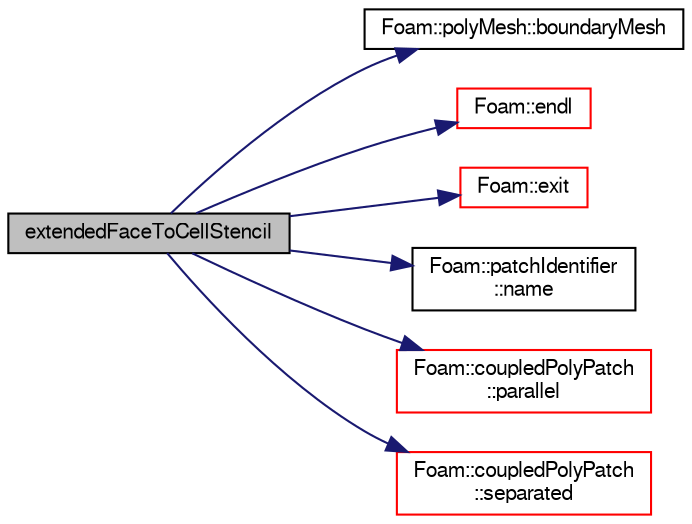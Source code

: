 digraph "extendedFaceToCellStencil"
{
  bgcolor="transparent";
  edge [fontname="FreeSans",fontsize="10",labelfontname="FreeSans",labelfontsize="10"];
  node [fontname="FreeSans",fontsize="10",shape=record];
  rankdir="LR";
  Node0 [label="extendedFaceToCellStencil",height=0.2,width=0.4,color="black", fillcolor="grey75", style="filled", fontcolor="black"];
  Node0 -> Node1 [color="midnightblue",fontsize="10",style="solid",fontname="FreeSans"];
  Node1 [label="Foam::polyMesh::boundaryMesh",height=0.2,width=0.4,color="black",URL="$a27410.html#a9f2b68c134340291eda6197f47f25484",tooltip="Return boundary mesh. "];
  Node0 -> Node2 [color="midnightblue",fontsize="10",style="solid",fontname="FreeSans"];
  Node2 [label="Foam::endl",height=0.2,width=0.4,color="red",URL="$a21124.html#a2db8fe02a0d3909e9351bb4275b23ce4",tooltip="Add newline and flush stream. "];
  Node0 -> Node4 [color="midnightblue",fontsize="10",style="solid",fontname="FreeSans"];
  Node4 [label="Foam::exit",height=0.2,width=0.4,color="red",URL="$a21124.html#a06ca7250d8e89caf05243ec094843642"];
  Node0 -> Node49 [color="midnightblue",fontsize="10",style="solid",fontname="FreeSans"];
  Node49 [label="Foam::patchIdentifier\l::name",height=0.2,width=0.4,color="black",URL="$a27122.html#acc80e00a8ac919288fb55bd14cc88bf6",tooltip="Return name. "];
  Node0 -> Node50 [color="midnightblue",fontsize="10",style="solid",fontname="FreeSans"];
  Node50 [label="Foam::coupledPolyPatch\l::parallel",height=0.2,width=0.4,color="red",URL="$a27426.html#a6f2ad23016ecf05385032d2ea2fea27d",tooltip="Are the cyclic planes parallel. "];
  Node0 -> Node52 [color="midnightblue",fontsize="10",style="solid",fontname="FreeSans"];
  Node52 [label="Foam::coupledPolyPatch\l::separated",height=0.2,width=0.4,color="red",URL="$a27426.html#a6b412b0f0250badc8106cec72d6b875c",tooltip="Are the planes separated. "];
}
